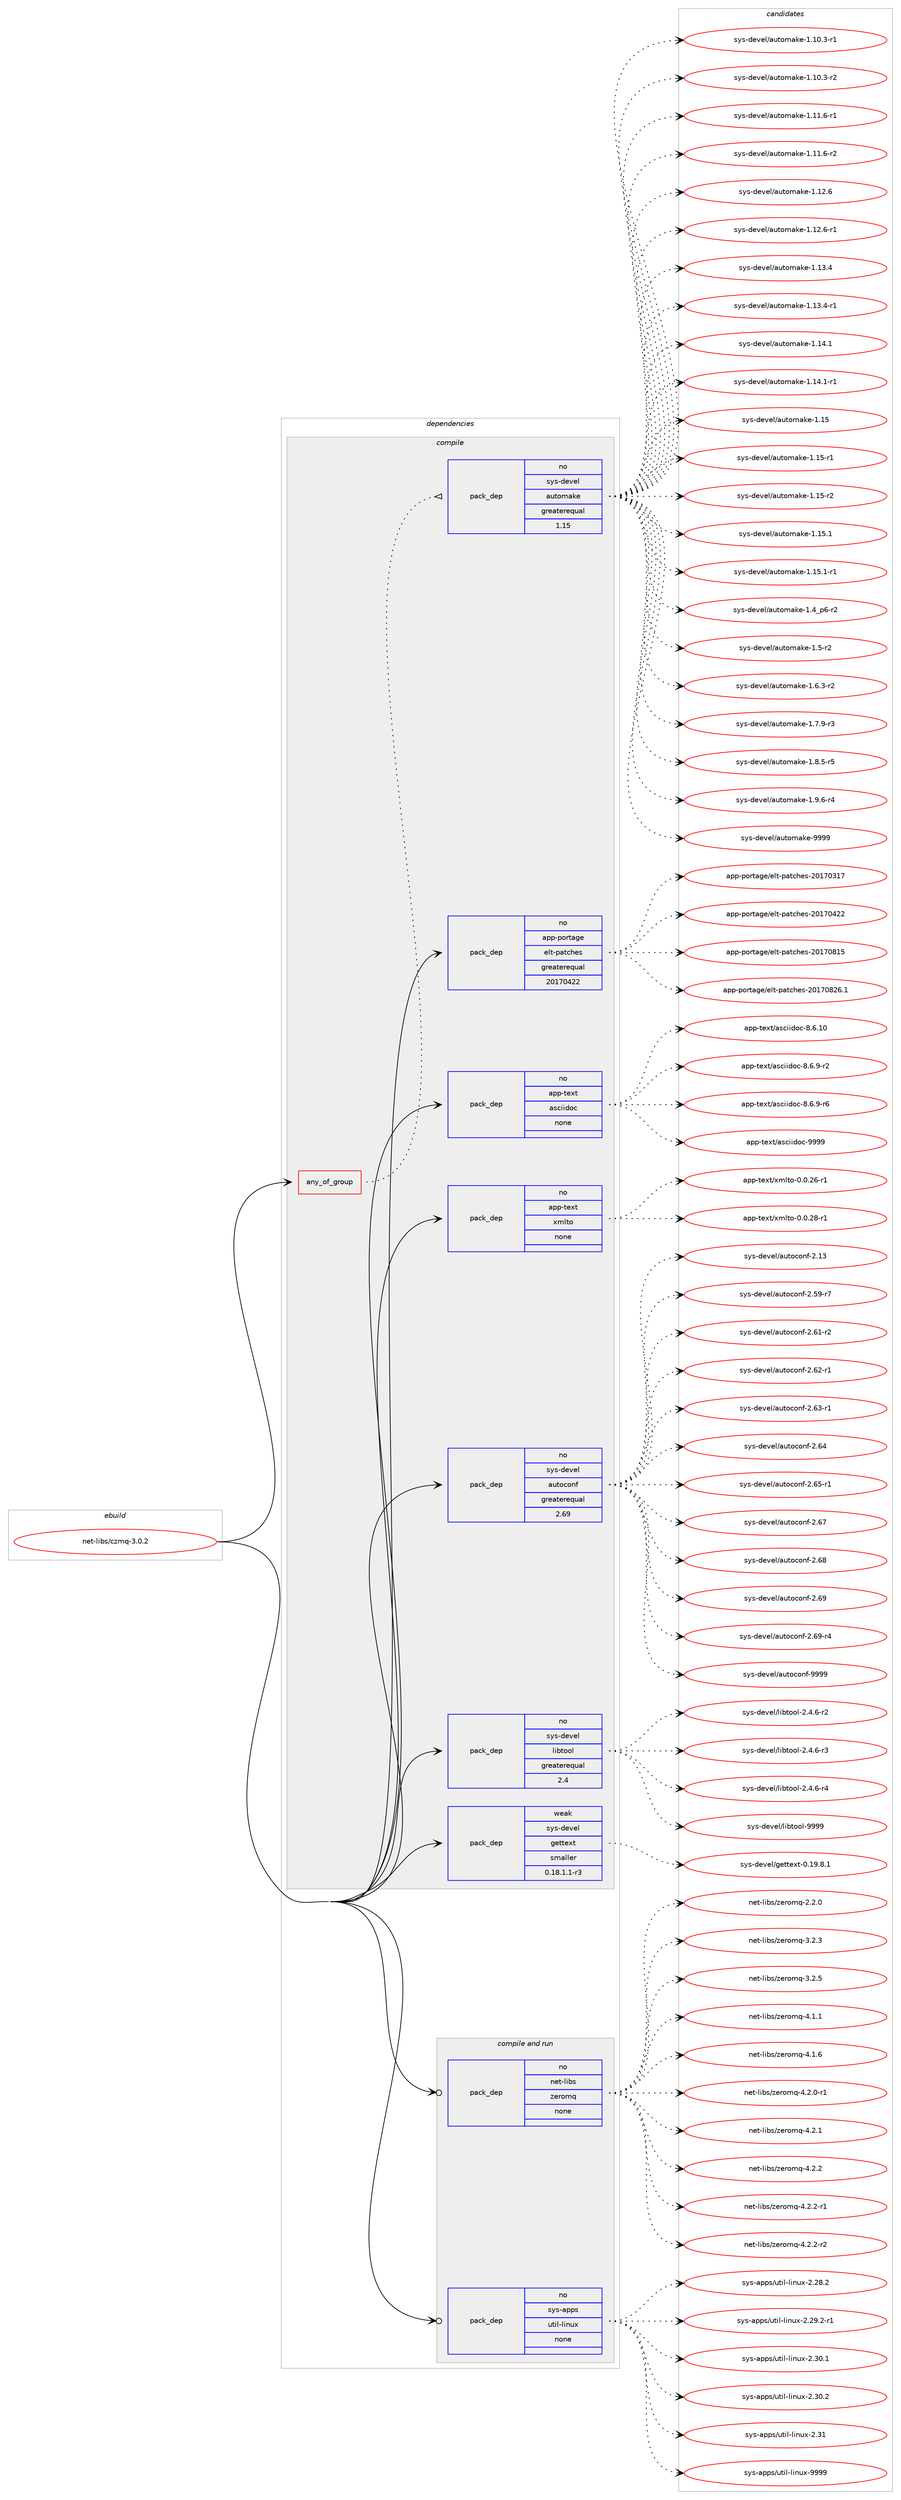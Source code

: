 digraph prolog {

# *************
# Graph options
# *************

newrank=true;
concentrate=true;
compound=true;
graph [rankdir=LR,fontname=Helvetica,fontsize=10,ranksep=1.5];#, ranksep=2.5, nodesep=0.2];
edge  [arrowhead=vee];
node  [fontname=Helvetica,fontsize=10];

# **********
# The ebuild
# **********

subgraph cluster_leftcol {
color=gray;
rank=same;
label=<<i>ebuild</i>>;
id [label="net-libs/czmq-3.0.2", color=red, width=4, href="../net-libs/czmq-3.0.2.svg"];
}

# ****************
# The dependencies
# ****************

subgraph cluster_midcol {
color=gray;
label=<<i>dependencies</i>>;
subgraph cluster_compile {
fillcolor="#eeeeee";
style=filled;
label=<<i>compile</i>>;
subgraph any6715 {
dependency415800 [label=<<TABLE BORDER="0" CELLBORDER="1" CELLSPACING="0" CELLPADDING="4"><TR><TD CELLPADDING="10">any_of_group</TD></TR></TABLE>>, shape=none, color=red];subgraph pack305958 {
dependency415801 [label=<<TABLE BORDER="0" CELLBORDER="1" CELLSPACING="0" CELLPADDING="4" WIDTH="220"><TR><TD ROWSPAN="6" CELLPADDING="30">pack_dep</TD></TR><TR><TD WIDTH="110">no</TD></TR><TR><TD>sys-devel</TD></TR><TR><TD>automake</TD></TR><TR><TD>greaterequal</TD></TR><TR><TD>1.15</TD></TR></TABLE>>, shape=none, color=blue];
}
dependency415800:e -> dependency415801:w [weight=20,style="dotted",arrowhead="oinv"];
}
id:e -> dependency415800:w [weight=20,style="solid",arrowhead="vee"];
subgraph pack305959 {
dependency415802 [label=<<TABLE BORDER="0" CELLBORDER="1" CELLSPACING="0" CELLPADDING="4" WIDTH="220"><TR><TD ROWSPAN="6" CELLPADDING="30">pack_dep</TD></TR><TR><TD WIDTH="110">no</TD></TR><TR><TD>app-portage</TD></TR><TR><TD>elt-patches</TD></TR><TR><TD>greaterequal</TD></TR><TR><TD>20170422</TD></TR></TABLE>>, shape=none, color=blue];
}
id:e -> dependency415802:w [weight=20,style="solid",arrowhead="vee"];
subgraph pack305960 {
dependency415803 [label=<<TABLE BORDER="0" CELLBORDER="1" CELLSPACING="0" CELLPADDING="4" WIDTH="220"><TR><TD ROWSPAN="6" CELLPADDING="30">pack_dep</TD></TR><TR><TD WIDTH="110">no</TD></TR><TR><TD>app-text</TD></TR><TR><TD>asciidoc</TD></TR><TR><TD>none</TD></TR><TR><TD></TD></TR></TABLE>>, shape=none, color=blue];
}
id:e -> dependency415803:w [weight=20,style="solid",arrowhead="vee"];
subgraph pack305961 {
dependency415804 [label=<<TABLE BORDER="0" CELLBORDER="1" CELLSPACING="0" CELLPADDING="4" WIDTH="220"><TR><TD ROWSPAN="6" CELLPADDING="30">pack_dep</TD></TR><TR><TD WIDTH="110">no</TD></TR><TR><TD>app-text</TD></TR><TR><TD>xmlto</TD></TR><TR><TD>none</TD></TR><TR><TD></TD></TR></TABLE>>, shape=none, color=blue];
}
id:e -> dependency415804:w [weight=20,style="solid",arrowhead="vee"];
subgraph pack305962 {
dependency415805 [label=<<TABLE BORDER="0" CELLBORDER="1" CELLSPACING="0" CELLPADDING="4" WIDTH="220"><TR><TD ROWSPAN="6" CELLPADDING="30">pack_dep</TD></TR><TR><TD WIDTH="110">no</TD></TR><TR><TD>sys-devel</TD></TR><TR><TD>autoconf</TD></TR><TR><TD>greaterequal</TD></TR><TR><TD>2.69</TD></TR></TABLE>>, shape=none, color=blue];
}
id:e -> dependency415805:w [weight=20,style="solid",arrowhead="vee"];
subgraph pack305963 {
dependency415806 [label=<<TABLE BORDER="0" CELLBORDER="1" CELLSPACING="0" CELLPADDING="4" WIDTH="220"><TR><TD ROWSPAN="6" CELLPADDING="30">pack_dep</TD></TR><TR><TD WIDTH="110">no</TD></TR><TR><TD>sys-devel</TD></TR><TR><TD>libtool</TD></TR><TR><TD>greaterequal</TD></TR><TR><TD>2.4</TD></TR></TABLE>>, shape=none, color=blue];
}
id:e -> dependency415806:w [weight=20,style="solid",arrowhead="vee"];
subgraph pack305964 {
dependency415807 [label=<<TABLE BORDER="0" CELLBORDER="1" CELLSPACING="0" CELLPADDING="4" WIDTH="220"><TR><TD ROWSPAN="6" CELLPADDING="30">pack_dep</TD></TR><TR><TD WIDTH="110">weak</TD></TR><TR><TD>sys-devel</TD></TR><TR><TD>gettext</TD></TR><TR><TD>smaller</TD></TR><TR><TD>0.18.1.1-r3</TD></TR></TABLE>>, shape=none, color=blue];
}
id:e -> dependency415807:w [weight=20,style="solid",arrowhead="vee"];
}
subgraph cluster_compileandrun {
fillcolor="#eeeeee";
style=filled;
label=<<i>compile and run</i>>;
subgraph pack305965 {
dependency415808 [label=<<TABLE BORDER="0" CELLBORDER="1" CELLSPACING="0" CELLPADDING="4" WIDTH="220"><TR><TD ROWSPAN="6" CELLPADDING="30">pack_dep</TD></TR><TR><TD WIDTH="110">no</TD></TR><TR><TD>net-libs</TD></TR><TR><TD>zeromq</TD></TR><TR><TD>none</TD></TR><TR><TD></TD></TR></TABLE>>, shape=none, color=blue];
}
id:e -> dependency415808:w [weight=20,style="solid",arrowhead="odotvee"];
subgraph pack305966 {
dependency415809 [label=<<TABLE BORDER="0" CELLBORDER="1" CELLSPACING="0" CELLPADDING="4" WIDTH="220"><TR><TD ROWSPAN="6" CELLPADDING="30">pack_dep</TD></TR><TR><TD WIDTH="110">no</TD></TR><TR><TD>sys-apps</TD></TR><TR><TD>util-linux</TD></TR><TR><TD>none</TD></TR><TR><TD></TD></TR></TABLE>>, shape=none, color=blue];
}
id:e -> dependency415809:w [weight=20,style="solid",arrowhead="odotvee"];
}
subgraph cluster_run {
fillcolor="#eeeeee";
style=filled;
label=<<i>run</i>>;
}
}

# **************
# The candidates
# **************

subgraph cluster_choices {
rank=same;
color=gray;
label=<<i>candidates</i>>;

subgraph choice305958 {
color=black;
nodesep=1;
choice11512111545100101118101108479711711611110997107101454946494846514511449 [label="sys-devel/automake-1.10.3-r1", color=red, width=4,href="../sys-devel/automake-1.10.3-r1.svg"];
choice11512111545100101118101108479711711611110997107101454946494846514511450 [label="sys-devel/automake-1.10.3-r2", color=red, width=4,href="../sys-devel/automake-1.10.3-r2.svg"];
choice11512111545100101118101108479711711611110997107101454946494946544511449 [label="sys-devel/automake-1.11.6-r1", color=red, width=4,href="../sys-devel/automake-1.11.6-r1.svg"];
choice11512111545100101118101108479711711611110997107101454946494946544511450 [label="sys-devel/automake-1.11.6-r2", color=red, width=4,href="../sys-devel/automake-1.11.6-r2.svg"];
choice1151211154510010111810110847971171161111099710710145494649504654 [label="sys-devel/automake-1.12.6", color=red, width=4,href="../sys-devel/automake-1.12.6.svg"];
choice11512111545100101118101108479711711611110997107101454946495046544511449 [label="sys-devel/automake-1.12.6-r1", color=red, width=4,href="../sys-devel/automake-1.12.6-r1.svg"];
choice1151211154510010111810110847971171161111099710710145494649514652 [label="sys-devel/automake-1.13.4", color=red, width=4,href="../sys-devel/automake-1.13.4.svg"];
choice11512111545100101118101108479711711611110997107101454946495146524511449 [label="sys-devel/automake-1.13.4-r1", color=red, width=4,href="../sys-devel/automake-1.13.4-r1.svg"];
choice1151211154510010111810110847971171161111099710710145494649524649 [label="sys-devel/automake-1.14.1", color=red, width=4,href="../sys-devel/automake-1.14.1.svg"];
choice11512111545100101118101108479711711611110997107101454946495246494511449 [label="sys-devel/automake-1.14.1-r1", color=red, width=4,href="../sys-devel/automake-1.14.1-r1.svg"];
choice115121115451001011181011084797117116111109971071014549464953 [label="sys-devel/automake-1.15", color=red, width=4,href="../sys-devel/automake-1.15.svg"];
choice1151211154510010111810110847971171161111099710710145494649534511449 [label="sys-devel/automake-1.15-r1", color=red, width=4,href="../sys-devel/automake-1.15-r1.svg"];
choice1151211154510010111810110847971171161111099710710145494649534511450 [label="sys-devel/automake-1.15-r2", color=red, width=4,href="../sys-devel/automake-1.15-r2.svg"];
choice1151211154510010111810110847971171161111099710710145494649534649 [label="sys-devel/automake-1.15.1", color=red, width=4,href="../sys-devel/automake-1.15.1.svg"];
choice11512111545100101118101108479711711611110997107101454946495346494511449 [label="sys-devel/automake-1.15.1-r1", color=red, width=4,href="../sys-devel/automake-1.15.1-r1.svg"];
choice115121115451001011181011084797117116111109971071014549465295112544511450 [label="sys-devel/automake-1.4_p6-r2", color=red, width=4,href="../sys-devel/automake-1.4_p6-r2.svg"];
choice11512111545100101118101108479711711611110997107101454946534511450 [label="sys-devel/automake-1.5-r2", color=red, width=4,href="../sys-devel/automake-1.5-r2.svg"];
choice115121115451001011181011084797117116111109971071014549465446514511450 [label="sys-devel/automake-1.6.3-r2", color=red, width=4,href="../sys-devel/automake-1.6.3-r2.svg"];
choice115121115451001011181011084797117116111109971071014549465546574511451 [label="sys-devel/automake-1.7.9-r3", color=red, width=4,href="../sys-devel/automake-1.7.9-r3.svg"];
choice115121115451001011181011084797117116111109971071014549465646534511453 [label="sys-devel/automake-1.8.5-r5", color=red, width=4,href="../sys-devel/automake-1.8.5-r5.svg"];
choice115121115451001011181011084797117116111109971071014549465746544511452 [label="sys-devel/automake-1.9.6-r4", color=red, width=4,href="../sys-devel/automake-1.9.6-r4.svg"];
choice115121115451001011181011084797117116111109971071014557575757 [label="sys-devel/automake-9999", color=red, width=4,href="../sys-devel/automake-9999.svg"];
dependency415801:e -> choice11512111545100101118101108479711711611110997107101454946494846514511449:w [style=dotted,weight="100"];
dependency415801:e -> choice11512111545100101118101108479711711611110997107101454946494846514511450:w [style=dotted,weight="100"];
dependency415801:e -> choice11512111545100101118101108479711711611110997107101454946494946544511449:w [style=dotted,weight="100"];
dependency415801:e -> choice11512111545100101118101108479711711611110997107101454946494946544511450:w [style=dotted,weight="100"];
dependency415801:e -> choice1151211154510010111810110847971171161111099710710145494649504654:w [style=dotted,weight="100"];
dependency415801:e -> choice11512111545100101118101108479711711611110997107101454946495046544511449:w [style=dotted,weight="100"];
dependency415801:e -> choice1151211154510010111810110847971171161111099710710145494649514652:w [style=dotted,weight="100"];
dependency415801:e -> choice11512111545100101118101108479711711611110997107101454946495146524511449:w [style=dotted,weight="100"];
dependency415801:e -> choice1151211154510010111810110847971171161111099710710145494649524649:w [style=dotted,weight="100"];
dependency415801:e -> choice11512111545100101118101108479711711611110997107101454946495246494511449:w [style=dotted,weight="100"];
dependency415801:e -> choice115121115451001011181011084797117116111109971071014549464953:w [style=dotted,weight="100"];
dependency415801:e -> choice1151211154510010111810110847971171161111099710710145494649534511449:w [style=dotted,weight="100"];
dependency415801:e -> choice1151211154510010111810110847971171161111099710710145494649534511450:w [style=dotted,weight="100"];
dependency415801:e -> choice1151211154510010111810110847971171161111099710710145494649534649:w [style=dotted,weight="100"];
dependency415801:e -> choice11512111545100101118101108479711711611110997107101454946495346494511449:w [style=dotted,weight="100"];
dependency415801:e -> choice115121115451001011181011084797117116111109971071014549465295112544511450:w [style=dotted,weight="100"];
dependency415801:e -> choice11512111545100101118101108479711711611110997107101454946534511450:w [style=dotted,weight="100"];
dependency415801:e -> choice115121115451001011181011084797117116111109971071014549465446514511450:w [style=dotted,weight="100"];
dependency415801:e -> choice115121115451001011181011084797117116111109971071014549465546574511451:w [style=dotted,weight="100"];
dependency415801:e -> choice115121115451001011181011084797117116111109971071014549465646534511453:w [style=dotted,weight="100"];
dependency415801:e -> choice115121115451001011181011084797117116111109971071014549465746544511452:w [style=dotted,weight="100"];
dependency415801:e -> choice115121115451001011181011084797117116111109971071014557575757:w [style=dotted,weight="100"];
}
subgraph choice305959 {
color=black;
nodesep=1;
choice97112112451121111141169710310147101108116451129711699104101115455048495548514955 [label="app-portage/elt-patches-20170317", color=red, width=4,href="../app-portage/elt-patches-20170317.svg"];
choice97112112451121111141169710310147101108116451129711699104101115455048495548525050 [label="app-portage/elt-patches-20170422", color=red, width=4,href="../app-portage/elt-patches-20170422.svg"];
choice97112112451121111141169710310147101108116451129711699104101115455048495548564953 [label="app-portage/elt-patches-20170815", color=red, width=4,href="../app-portage/elt-patches-20170815.svg"];
choice971121124511211111411697103101471011081164511297116991041011154550484955485650544649 [label="app-portage/elt-patches-20170826.1", color=red, width=4,href="../app-portage/elt-patches-20170826.1.svg"];
dependency415802:e -> choice97112112451121111141169710310147101108116451129711699104101115455048495548514955:w [style=dotted,weight="100"];
dependency415802:e -> choice97112112451121111141169710310147101108116451129711699104101115455048495548525050:w [style=dotted,weight="100"];
dependency415802:e -> choice97112112451121111141169710310147101108116451129711699104101115455048495548564953:w [style=dotted,weight="100"];
dependency415802:e -> choice971121124511211111411697103101471011081164511297116991041011154550484955485650544649:w [style=dotted,weight="100"];
}
subgraph choice305960 {
color=black;
nodesep=1;
choice97112112451161011201164797115991051051001119945564654464948 [label="app-text/asciidoc-8.6.10", color=red, width=4,href="../app-text/asciidoc-8.6.10.svg"];
choice9711211245116101120116479711599105105100111994556465446574511450 [label="app-text/asciidoc-8.6.9-r2", color=red, width=4,href="../app-text/asciidoc-8.6.9-r2.svg"];
choice9711211245116101120116479711599105105100111994556465446574511454 [label="app-text/asciidoc-8.6.9-r6", color=red, width=4,href="../app-text/asciidoc-8.6.9-r6.svg"];
choice9711211245116101120116479711599105105100111994557575757 [label="app-text/asciidoc-9999", color=red, width=4,href="../app-text/asciidoc-9999.svg"];
dependency415803:e -> choice97112112451161011201164797115991051051001119945564654464948:w [style=dotted,weight="100"];
dependency415803:e -> choice9711211245116101120116479711599105105100111994556465446574511450:w [style=dotted,weight="100"];
dependency415803:e -> choice9711211245116101120116479711599105105100111994556465446574511454:w [style=dotted,weight="100"];
dependency415803:e -> choice9711211245116101120116479711599105105100111994557575757:w [style=dotted,weight="100"];
}
subgraph choice305961 {
color=black;
nodesep=1;
choice971121124511610112011647120109108116111454846484650544511449 [label="app-text/xmlto-0.0.26-r1", color=red, width=4,href="../app-text/xmlto-0.0.26-r1.svg"];
choice971121124511610112011647120109108116111454846484650564511449 [label="app-text/xmlto-0.0.28-r1", color=red, width=4,href="../app-text/xmlto-0.0.28-r1.svg"];
dependency415804:e -> choice971121124511610112011647120109108116111454846484650544511449:w [style=dotted,weight="100"];
dependency415804:e -> choice971121124511610112011647120109108116111454846484650564511449:w [style=dotted,weight="100"];
}
subgraph choice305962 {
color=black;
nodesep=1;
choice115121115451001011181011084797117116111991111101024550464951 [label="sys-devel/autoconf-2.13", color=red, width=4,href="../sys-devel/autoconf-2.13.svg"];
choice1151211154510010111810110847971171161119911111010245504653574511455 [label="sys-devel/autoconf-2.59-r7", color=red, width=4,href="../sys-devel/autoconf-2.59-r7.svg"];
choice1151211154510010111810110847971171161119911111010245504654494511450 [label="sys-devel/autoconf-2.61-r2", color=red, width=4,href="../sys-devel/autoconf-2.61-r2.svg"];
choice1151211154510010111810110847971171161119911111010245504654504511449 [label="sys-devel/autoconf-2.62-r1", color=red, width=4,href="../sys-devel/autoconf-2.62-r1.svg"];
choice1151211154510010111810110847971171161119911111010245504654514511449 [label="sys-devel/autoconf-2.63-r1", color=red, width=4,href="../sys-devel/autoconf-2.63-r1.svg"];
choice115121115451001011181011084797117116111991111101024550465452 [label="sys-devel/autoconf-2.64", color=red, width=4,href="../sys-devel/autoconf-2.64.svg"];
choice1151211154510010111810110847971171161119911111010245504654534511449 [label="sys-devel/autoconf-2.65-r1", color=red, width=4,href="../sys-devel/autoconf-2.65-r1.svg"];
choice115121115451001011181011084797117116111991111101024550465455 [label="sys-devel/autoconf-2.67", color=red, width=4,href="../sys-devel/autoconf-2.67.svg"];
choice115121115451001011181011084797117116111991111101024550465456 [label="sys-devel/autoconf-2.68", color=red, width=4,href="../sys-devel/autoconf-2.68.svg"];
choice115121115451001011181011084797117116111991111101024550465457 [label="sys-devel/autoconf-2.69", color=red, width=4,href="../sys-devel/autoconf-2.69.svg"];
choice1151211154510010111810110847971171161119911111010245504654574511452 [label="sys-devel/autoconf-2.69-r4", color=red, width=4,href="../sys-devel/autoconf-2.69-r4.svg"];
choice115121115451001011181011084797117116111991111101024557575757 [label="sys-devel/autoconf-9999", color=red, width=4,href="../sys-devel/autoconf-9999.svg"];
dependency415805:e -> choice115121115451001011181011084797117116111991111101024550464951:w [style=dotted,weight="100"];
dependency415805:e -> choice1151211154510010111810110847971171161119911111010245504653574511455:w [style=dotted,weight="100"];
dependency415805:e -> choice1151211154510010111810110847971171161119911111010245504654494511450:w [style=dotted,weight="100"];
dependency415805:e -> choice1151211154510010111810110847971171161119911111010245504654504511449:w [style=dotted,weight="100"];
dependency415805:e -> choice1151211154510010111810110847971171161119911111010245504654514511449:w [style=dotted,weight="100"];
dependency415805:e -> choice115121115451001011181011084797117116111991111101024550465452:w [style=dotted,weight="100"];
dependency415805:e -> choice1151211154510010111810110847971171161119911111010245504654534511449:w [style=dotted,weight="100"];
dependency415805:e -> choice115121115451001011181011084797117116111991111101024550465455:w [style=dotted,weight="100"];
dependency415805:e -> choice115121115451001011181011084797117116111991111101024550465456:w [style=dotted,weight="100"];
dependency415805:e -> choice115121115451001011181011084797117116111991111101024550465457:w [style=dotted,weight="100"];
dependency415805:e -> choice1151211154510010111810110847971171161119911111010245504654574511452:w [style=dotted,weight="100"];
dependency415805:e -> choice115121115451001011181011084797117116111991111101024557575757:w [style=dotted,weight="100"];
}
subgraph choice305963 {
color=black;
nodesep=1;
choice1151211154510010111810110847108105981161111111084550465246544511450 [label="sys-devel/libtool-2.4.6-r2", color=red, width=4,href="../sys-devel/libtool-2.4.6-r2.svg"];
choice1151211154510010111810110847108105981161111111084550465246544511451 [label="sys-devel/libtool-2.4.6-r3", color=red, width=4,href="../sys-devel/libtool-2.4.6-r3.svg"];
choice1151211154510010111810110847108105981161111111084550465246544511452 [label="sys-devel/libtool-2.4.6-r4", color=red, width=4,href="../sys-devel/libtool-2.4.6-r4.svg"];
choice1151211154510010111810110847108105981161111111084557575757 [label="sys-devel/libtool-9999", color=red, width=4,href="../sys-devel/libtool-9999.svg"];
dependency415806:e -> choice1151211154510010111810110847108105981161111111084550465246544511450:w [style=dotted,weight="100"];
dependency415806:e -> choice1151211154510010111810110847108105981161111111084550465246544511451:w [style=dotted,weight="100"];
dependency415806:e -> choice1151211154510010111810110847108105981161111111084550465246544511452:w [style=dotted,weight="100"];
dependency415806:e -> choice1151211154510010111810110847108105981161111111084557575757:w [style=dotted,weight="100"];
}
subgraph choice305964 {
color=black;
nodesep=1;
choice1151211154510010111810110847103101116116101120116454846495746564649 [label="sys-devel/gettext-0.19.8.1", color=red, width=4,href="../sys-devel/gettext-0.19.8.1.svg"];
dependency415807:e -> choice1151211154510010111810110847103101116116101120116454846495746564649:w [style=dotted,weight="100"];
}
subgraph choice305965 {
color=black;
nodesep=1;
choice110101116451081059811547122101114111109113455046504648 [label="net-libs/zeromq-2.2.0", color=red, width=4,href="../net-libs/zeromq-2.2.0.svg"];
choice110101116451081059811547122101114111109113455146504651 [label="net-libs/zeromq-3.2.3", color=red, width=4,href="../net-libs/zeromq-3.2.3.svg"];
choice110101116451081059811547122101114111109113455146504653 [label="net-libs/zeromq-3.2.5", color=red, width=4,href="../net-libs/zeromq-3.2.5.svg"];
choice110101116451081059811547122101114111109113455246494649 [label="net-libs/zeromq-4.1.1", color=red, width=4,href="../net-libs/zeromq-4.1.1.svg"];
choice110101116451081059811547122101114111109113455246494654 [label="net-libs/zeromq-4.1.6", color=red, width=4,href="../net-libs/zeromq-4.1.6.svg"];
choice1101011164510810598115471221011141111091134552465046484511449 [label="net-libs/zeromq-4.2.0-r1", color=red, width=4,href="../net-libs/zeromq-4.2.0-r1.svg"];
choice110101116451081059811547122101114111109113455246504649 [label="net-libs/zeromq-4.2.1", color=red, width=4,href="../net-libs/zeromq-4.2.1.svg"];
choice110101116451081059811547122101114111109113455246504650 [label="net-libs/zeromq-4.2.2", color=red, width=4,href="../net-libs/zeromq-4.2.2.svg"];
choice1101011164510810598115471221011141111091134552465046504511449 [label="net-libs/zeromq-4.2.2-r1", color=red, width=4,href="../net-libs/zeromq-4.2.2-r1.svg"];
choice1101011164510810598115471221011141111091134552465046504511450 [label="net-libs/zeromq-4.2.2-r2", color=red, width=4,href="../net-libs/zeromq-4.2.2-r2.svg"];
dependency415808:e -> choice110101116451081059811547122101114111109113455046504648:w [style=dotted,weight="100"];
dependency415808:e -> choice110101116451081059811547122101114111109113455146504651:w [style=dotted,weight="100"];
dependency415808:e -> choice110101116451081059811547122101114111109113455146504653:w [style=dotted,weight="100"];
dependency415808:e -> choice110101116451081059811547122101114111109113455246494649:w [style=dotted,weight="100"];
dependency415808:e -> choice110101116451081059811547122101114111109113455246494654:w [style=dotted,weight="100"];
dependency415808:e -> choice1101011164510810598115471221011141111091134552465046484511449:w [style=dotted,weight="100"];
dependency415808:e -> choice110101116451081059811547122101114111109113455246504649:w [style=dotted,weight="100"];
dependency415808:e -> choice110101116451081059811547122101114111109113455246504650:w [style=dotted,weight="100"];
dependency415808:e -> choice1101011164510810598115471221011141111091134552465046504511449:w [style=dotted,weight="100"];
dependency415808:e -> choice1101011164510810598115471221011141111091134552465046504511450:w [style=dotted,weight="100"];
}
subgraph choice305966 {
color=black;
nodesep=1;
choice1151211154597112112115471171161051084510810511011712045504650564650 [label="sys-apps/util-linux-2.28.2", color=red, width=4,href="../sys-apps/util-linux-2.28.2.svg"];
choice11512111545971121121154711711610510845108105110117120455046505746504511449 [label="sys-apps/util-linux-2.29.2-r1", color=red, width=4,href="../sys-apps/util-linux-2.29.2-r1.svg"];
choice1151211154597112112115471171161051084510810511011712045504651484649 [label="sys-apps/util-linux-2.30.1", color=red, width=4,href="../sys-apps/util-linux-2.30.1.svg"];
choice1151211154597112112115471171161051084510810511011712045504651484650 [label="sys-apps/util-linux-2.30.2", color=red, width=4,href="../sys-apps/util-linux-2.30.2.svg"];
choice115121115459711211211547117116105108451081051101171204550465149 [label="sys-apps/util-linux-2.31", color=red, width=4,href="../sys-apps/util-linux-2.31.svg"];
choice115121115459711211211547117116105108451081051101171204557575757 [label="sys-apps/util-linux-9999", color=red, width=4,href="../sys-apps/util-linux-9999.svg"];
dependency415809:e -> choice1151211154597112112115471171161051084510810511011712045504650564650:w [style=dotted,weight="100"];
dependency415809:e -> choice11512111545971121121154711711610510845108105110117120455046505746504511449:w [style=dotted,weight="100"];
dependency415809:e -> choice1151211154597112112115471171161051084510810511011712045504651484649:w [style=dotted,weight="100"];
dependency415809:e -> choice1151211154597112112115471171161051084510810511011712045504651484650:w [style=dotted,weight="100"];
dependency415809:e -> choice115121115459711211211547117116105108451081051101171204550465149:w [style=dotted,weight="100"];
dependency415809:e -> choice115121115459711211211547117116105108451081051101171204557575757:w [style=dotted,weight="100"];
}
}

}
